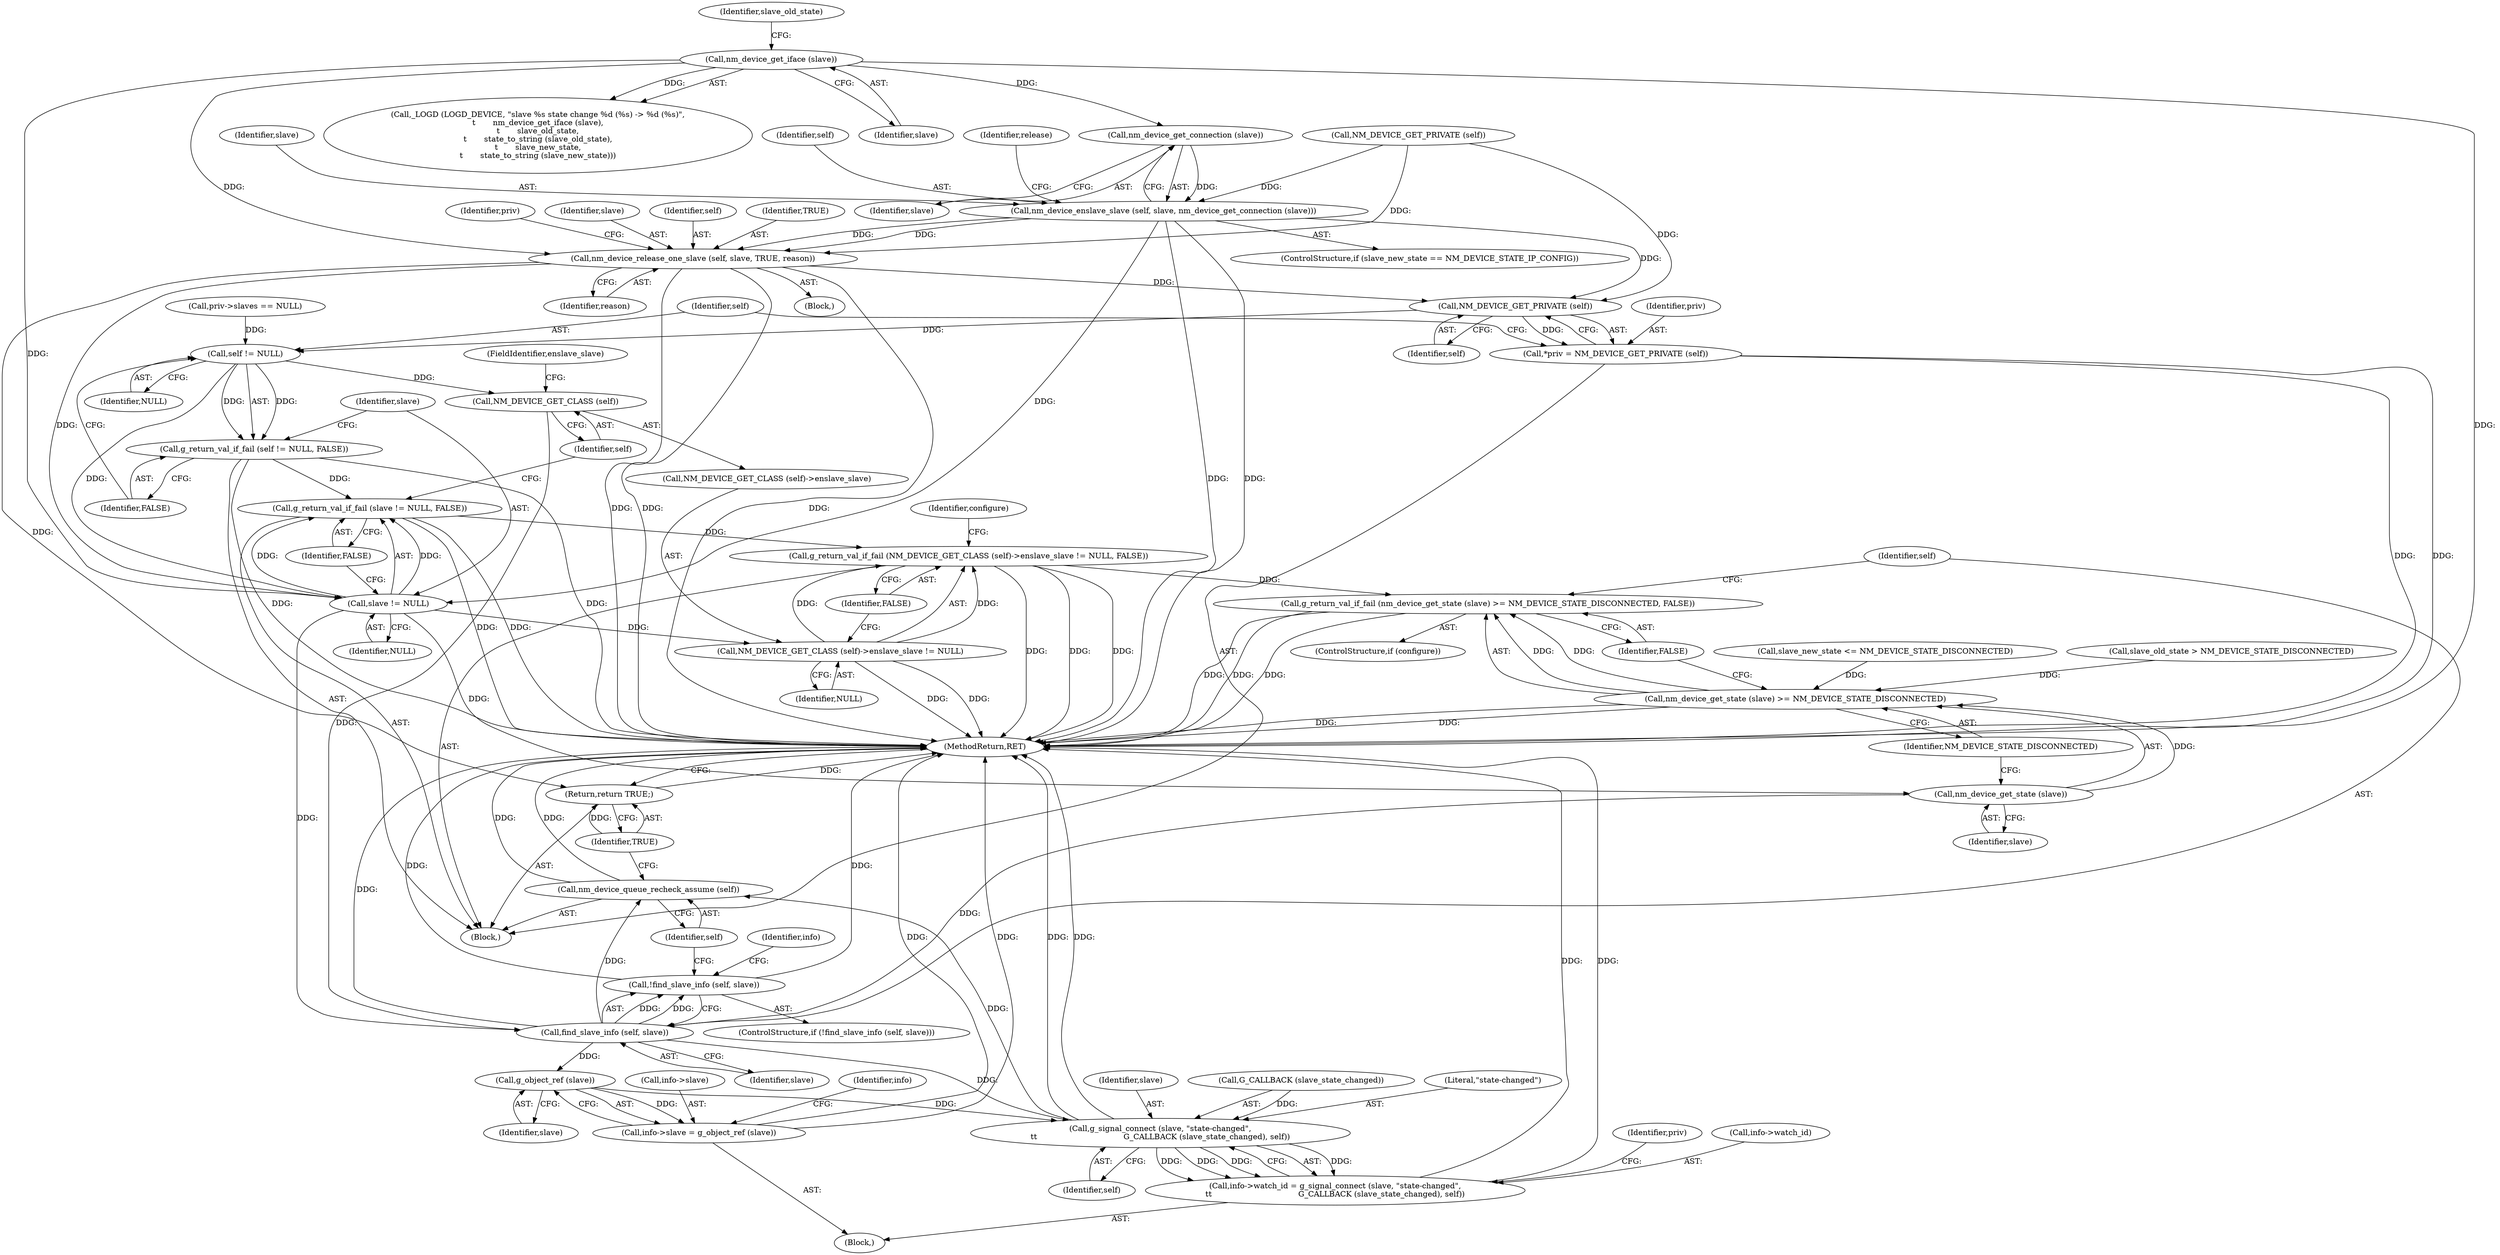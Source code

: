 digraph "0_NetworkManager_d5fc88e573fa58b93034b04d35a2454f5d28cad9@API" {
"1002022" [label="(Call,nm_device_get_connection (slave))"];
"1002000" [label="(Call,nm_device_get_iface (slave))"];
"1002019" [label="(Call,nm_device_enslave_slave (self, slave, nm_device_get_connection (slave)))"];
"1002048" [label="(Call,nm_device_release_one_slave (self, slave, TRUE, reason))"];
"1002072" [label="(Call,NM_DEVICE_GET_PRIVATE (self))"];
"1002070" [label="(Call,*priv = NM_DEVICE_GET_PRIVATE (self))"];
"1002076" [label="(Call,self != NULL)"];
"1002075" [label="(Call,g_return_val_if_fail (self != NULL, FALSE))"];
"1002080" [label="(Call,g_return_val_if_fail (slave != NULL, FALSE))"];
"1002085" [label="(Call,g_return_val_if_fail (NM_DEVICE_GET_CLASS (self)->enslave_slave != NULL, FALSE))"];
"1002095" [label="(Call,g_return_val_if_fail (nm_device_get_state (slave) >= NM_DEVICE_STATE_DISCONNECTED, FALSE))"];
"1002081" [label="(Call,slave != NULL)"];
"1002086" [label="(Call,NM_DEVICE_GET_CLASS (self)->enslave_slave != NULL)"];
"1002097" [label="(Call,nm_device_get_state (slave))"];
"1002096" [label="(Call,nm_device_get_state (slave) >= NM_DEVICE_STATE_DISCONNECTED)"];
"1002103" [label="(Call,find_slave_info (self, slave))"];
"1002102" [label="(Call,!find_slave_info (self, slave))"];
"1002116" [label="(Call,g_object_ref (slave))"];
"1002112" [label="(Call,info->slave = g_object_ref (slave))"];
"1002127" [label="(Call,g_signal_connect (slave, \"state-changed\",\n\t\t                                   G_CALLBACK (slave_state_changed), self))"];
"1002123" [label="(Call,info->watch_id = g_signal_connect (slave, \"state-changed\",\n\t\t                                   G_CALLBACK (slave_state_changed), self))"];
"1002142" [label="(Call,nm_device_queue_recheck_assume (self))"];
"1002088" [label="(Call,NM_DEVICE_GET_CLASS (self))"];
"1002144" [label="(Return,return TRUE;)"];
"1002073" [label="(Identifier,self)"];
"1001997" [label="(Call,_LOGD (LOGD_DEVICE, \"slave %s state change %d (%s) -> %d (%s)\",\n\t       nm_device_get_iface (slave),\n\t       slave_old_state,\n\t       state_to_string (slave_old_state),\n\t       slave_new_state,\n\t       state_to_string (slave_new_state)))"];
"1002085" [label="(Call,g_return_val_if_fail (NM_DEVICE_GET_CLASS (self)->enslave_slave != NULL, FALSE))"];
"1002108" [label="(Identifier,info)"];
"1002019" [label="(Call,nm_device_enslave_slave (self, slave, nm_device_get_connection (slave)))"];
"1002080" [label="(Call,g_return_val_if_fail (slave != NULL, FALSE))"];
"1002057" [label="(Identifier,priv)"];
"1002070" [label="(Call,*priv = NM_DEVICE_GET_PRIVATE (self))"];
"1002143" [label="(Identifier,self)"];
"1002075" [label="(Call,g_return_val_if_fail (self != NULL, FALSE))"];
"1002142" [label="(Call,nm_device_queue_recheck_assume (self))"];
"1002084" [label="(Identifier,FALSE)"];
"1002050" [label="(Identifier,slave)"];
"1002094" [label="(Identifier,configure)"];
"1002078" [label="(Identifier,NULL)"];
"1002047" [label="(Block,)"];
"1002103" [label="(Call,find_slave_info (self, slave))"];
"1002081" [label="(Call,slave != NULL)"];
"1002099" [label="(Identifier,NM_DEVICE_STATE_DISCONNECTED)"];
"1002127" [label="(Call,g_signal_connect (slave, \"state-changed\",\n\t\t                                   G_CALLBACK (slave_state_changed), self))"];
"1002083" [label="(Identifier,NULL)"];
"1002035" [label="(Call,slave_new_state <= NM_DEVICE_STATE_DISCONNECTED)"];
"1002090" [label="(FieldIdentifier,enslave_slave)"];
"1002089" [label="(Identifier,self)"];
"1002113" [label="(Call,info->slave)"];
"1002128" [label="(Identifier,slave)"];
"1002021" [label="(Identifier,slave)"];
"1002022" [label="(Call,nm_device_get_connection (slave))"];
"1002100" [label="(Identifier,FALSE)"];
"1002097" [label="(Call,nm_device_get_state (slave))"];
"1002071" [label="(Identifier,priv)"];
"1002105" [label="(Identifier,slave)"];
"1002130" [label="(Call,G_CALLBACK (slave_state_changed))"];
"1002106" [label="(Block,)"];
"1002023" [label="(Identifier,slave)"];
"1002104" [label="(Identifier,self)"];
"1002020" [label="(Identifier,self)"];
"1002096" [label="(Call,nm_device_get_state (slave) >= NM_DEVICE_STATE_DISCONNECTED)"];
"1002116" [label="(Call,g_object_ref (slave))"];
"1002055" [label="(Call,priv->slaves == NULL)"];
"1002112" [label="(Call,info->slave = g_object_ref (slave))"];
"1002120" [label="(Identifier,info)"];
"1002015" [label="(ControlStructure,if (slave_new_state == NM_DEVICE_STATE_IP_CONFIG))"];
"1002002" [label="(Identifier,slave_old_state)"];
"1002145" [label="(Identifier,TRUE)"];
"1002079" [label="(Identifier,FALSE)"];
"1002087" [label="(Call,NM_DEVICE_GET_CLASS (self)->enslave_slave)"];
"1002048" [label="(Call,nm_device_release_one_slave (self, slave, TRUE, reason))"];
"1002082" [label="(Identifier,slave)"];
"1002091" [label="(Identifier,NULL)"];
"1002135" [label="(Identifier,priv)"];
"1002095" [label="(Call,g_return_val_if_fail (nm_device_get_state (slave) >= NM_DEVICE_STATE_DISCONNECTED, FALSE))"];
"1002088" [label="(Call,NM_DEVICE_GET_CLASS (self))"];
"1002101" [label="(ControlStructure,if (!find_slave_info (self, slave)))"];
"1002144" [label="(Return,return TRUE;)"];
"1002129" [label="(Literal,\"state-changed\")"];
"1002049" [label="(Identifier,self)"];
"1002038" [label="(Call,slave_old_state > NM_DEVICE_STATE_DISCONNECTED)"];
"1002123" [label="(Call,info->watch_id = g_signal_connect (slave, \"state-changed\",\n\t\t                                   G_CALLBACK (slave_state_changed), self))"];
"1002077" [label="(Identifier,self)"];
"1002117" [label="(Identifier,slave)"];
"1002124" [label="(Call,info->watch_id)"];
"1002046" [label="(Identifier,release)"];
"1002076" [label="(Call,self != NULL)"];
"1002000" [label="(Call,nm_device_get_iface (slave))"];
"1002068" [label="(Block,)"];
"1002102" [label="(Call,!find_slave_info (self, slave))"];
"1001991" [label="(Call,NM_DEVICE_GET_PRIVATE (self))"];
"1007368" [label="(MethodReturn,RET)"];
"1002052" [label="(Identifier,reason)"];
"1002092" [label="(Identifier,FALSE)"];
"1002093" [label="(ControlStructure,if (configure))"];
"1002098" [label="(Identifier,slave)"];
"1002132" [label="(Identifier,self)"];
"1002072" [label="(Call,NM_DEVICE_GET_PRIVATE (self))"];
"1002001" [label="(Identifier,slave)"];
"1002051" [label="(Identifier,TRUE)"];
"1002086" [label="(Call,NM_DEVICE_GET_CLASS (self)->enslave_slave != NULL)"];
"1002022" -> "1002019"  [label="AST: "];
"1002022" -> "1002023"  [label="CFG: "];
"1002023" -> "1002022"  [label="AST: "];
"1002019" -> "1002022"  [label="CFG: "];
"1002022" -> "1002019"  [label="DDG: "];
"1002000" -> "1002022"  [label="DDG: "];
"1002000" -> "1001997"  [label="AST: "];
"1002000" -> "1002001"  [label="CFG: "];
"1002001" -> "1002000"  [label="AST: "];
"1002002" -> "1002000"  [label="CFG: "];
"1002000" -> "1007368"  [label="DDG: "];
"1002000" -> "1001997"  [label="DDG: "];
"1002000" -> "1002048"  [label="DDG: "];
"1002000" -> "1002081"  [label="DDG: "];
"1002019" -> "1002015"  [label="AST: "];
"1002020" -> "1002019"  [label="AST: "];
"1002021" -> "1002019"  [label="AST: "];
"1002046" -> "1002019"  [label="CFG: "];
"1002019" -> "1007368"  [label="DDG: "];
"1002019" -> "1007368"  [label="DDG: "];
"1001991" -> "1002019"  [label="DDG: "];
"1002019" -> "1002048"  [label="DDG: "];
"1002019" -> "1002048"  [label="DDG: "];
"1002019" -> "1002072"  [label="DDG: "];
"1002019" -> "1002081"  [label="DDG: "];
"1002048" -> "1002047"  [label="AST: "];
"1002048" -> "1002052"  [label="CFG: "];
"1002049" -> "1002048"  [label="AST: "];
"1002050" -> "1002048"  [label="AST: "];
"1002051" -> "1002048"  [label="AST: "];
"1002052" -> "1002048"  [label="AST: "];
"1002057" -> "1002048"  [label="CFG: "];
"1002048" -> "1007368"  [label="DDG: "];
"1002048" -> "1007368"  [label="DDG: "];
"1002048" -> "1007368"  [label="DDG: "];
"1001991" -> "1002048"  [label="DDG: "];
"1002048" -> "1002072"  [label="DDG: "];
"1002048" -> "1002081"  [label="DDG: "];
"1002048" -> "1002144"  [label="DDG: "];
"1002072" -> "1002070"  [label="AST: "];
"1002072" -> "1002073"  [label="CFG: "];
"1002073" -> "1002072"  [label="AST: "];
"1002070" -> "1002072"  [label="CFG: "];
"1002072" -> "1002070"  [label="DDG: "];
"1001991" -> "1002072"  [label="DDG: "];
"1002072" -> "1002076"  [label="DDG: "];
"1002070" -> "1002068"  [label="AST: "];
"1002071" -> "1002070"  [label="AST: "];
"1002077" -> "1002070"  [label="CFG: "];
"1002070" -> "1007368"  [label="DDG: "];
"1002070" -> "1007368"  [label="DDG: "];
"1002076" -> "1002075"  [label="AST: "];
"1002076" -> "1002078"  [label="CFG: "];
"1002077" -> "1002076"  [label="AST: "];
"1002078" -> "1002076"  [label="AST: "];
"1002079" -> "1002076"  [label="CFG: "];
"1002076" -> "1002075"  [label="DDG: "];
"1002076" -> "1002075"  [label="DDG: "];
"1002055" -> "1002076"  [label="DDG: "];
"1002076" -> "1002081"  [label="DDG: "];
"1002076" -> "1002088"  [label="DDG: "];
"1002075" -> "1002068"  [label="AST: "];
"1002075" -> "1002079"  [label="CFG: "];
"1002079" -> "1002075"  [label="AST: "];
"1002082" -> "1002075"  [label="CFG: "];
"1002075" -> "1007368"  [label="DDG: "];
"1002075" -> "1007368"  [label="DDG: "];
"1002075" -> "1002080"  [label="DDG: "];
"1002080" -> "1002068"  [label="AST: "];
"1002080" -> "1002084"  [label="CFG: "];
"1002081" -> "1002080"  [label="AST: "];
"1002084" -> "1002080"  [label="AST: "];
"1002089" -> "1002080"  [label="CFG: "];
"1002080" -> "1007368"  [label="DDG: "];
"1002080" -> "1007368"  [label="DDG: "];
"1002081" -> "1002080"  [label="DDG: "];
"1002081" -> "1002080"  [label="DDG: "];
"1002080" -> "1002085"  [label="DDG: "];
"1002085" -> "1002068"  [label="AST: "];
"1002085" -> "1002092"  [label="CFG: "];
"1002086" -> "1002085"  [label="AST: "];
"1002092" -> "1002085"  [label="AST: "];
"1002094" -> "1002085"  [label="CFG: "];
"1002085" -> "1007368"  [label="DDG: "];
"1002085" -> "1007368"  [label="DDG: "];
"1002085" -> "1007368"  [label="DDG: "];
"1002086" -> "1002085"  [label="DDG: "];
"1002086" -> "1002085"  [label="DDG: "];
"1002085" -> "1002095"  [label="DDG: "];
"1002095" -> "1002093"  [label="AST: "];
"1002095" -> "1002100"  [label="CFG: "];
"1002096" -> "1002095"  [label="AST: "];
"1002100" -> "1002095"  [label="AST: "];
"1002104" -> "1002095"  [label="CFG: "];
"1002095" -> "1007368"  [label="DDG: "];
"1002095" -> "1007368"  [label="DDG: "];
"1002095" -> "1007368"  [label="DDG: "];
"1002096" -> "1002095"  [label="DDG: "];
"1002096" -> "1002095"  [label="DDG: "];
"1002081" -> "1002083"  [label="CFG: "];
"1002082" -> "1002081"  [label="AST: "];
"1002083" -> "1002081"  [label="AST: "];
"1002084" -> "1002081"  [label="CFG: "];
"1002081" -> "1002086"  [label="DDG: "];
"1002081" -> "1002097"  [label="DDG: "];
"1002081" -> "1002103"  [label="DDG: "];
"1002086" -> "1002091"  [label="CFG: "];
"1002087" -> "1002086"  [label="AST: "];
"1002091" -> "1002086"  [label="AST: "];
"1002092" -> "1002086"  [label="CFG: "];
"1002086" -> "1007368"  [label="DDG: "];
"1002086" -> "1007368"  [label="DDG: "];
"1002097" -> "1002096"  [label="AST: "];
"1002097" -> "1002098"  [label="CFG: "];
"1002098" -> "1002097"  [label="AST: "];
"1002099" -> "1002097"  [label="CFG: "];
"1002097" -> "1002096"  [label="DDG: "];
"1002097" -> "1002103"  [label="DDG: "];
"1002096" -> "1002099"  [label="CFG: "];
"1002099" -> "1002096"  [label="AST: "];
"1002100" -> "1002096"  [label="CFG: "];
"1002096" -> "1007368"  [label="DDG: "];
"1002096" -> "1007368"  [label="DDG: "];
"1002038" -> "1002096"  [label="DDG: "];
"1002035" -> "1002096"  [label="DDG: "];
"1002103" -> "1002102"  [label="AST: "];
"1002103" -> "1002105"  [label="CFG: "];
"1002104" -> "1002103"  [label="AST: "];
"1002105" -> "1002103"  [label="AST: "];
"1002102" -> "1002103"  [label="CFG: "];
"1002103" -> "1007368"  [label="DDG: "];
"1002103" -> "1002102"  [label="DDG: "];
"1002103" -> "1002102"  [label="DDG: "];
"1002088" -> "1002103"  [label="DDG: "];
"1002103" -> "1002116"  [label="DDG: "];
"1002103" -> "1002127"  [label="DDG: "];
"1002103" -> "1002142"  [label="DDG: "];
"1002102" -> "1002101"  [label="AST: "];
"1002108" -> "1002102"  [label="CFG: "];
"1002143" -> "1002102"  [label="CFG: "];
"1002102" -> "1007368"  [label="DDG: "];
"1002102" -> "1007368"  [label="DDG: "];
"1002116" -> "1002112"  [label="AST: "];
"1002116" -> "1002117"  [label="CFG: "];
"1002117" -> "1002116"  [label="AST: "];
"1002112" -> "1002116"  [label="CFG: "];
"1002116" -> "1002112"  [label="DDG: "];
"1002116" -> "1002127"  [label="DDG: "];
"1002112" -> "1002106"  [label="AST: "];
"1002113" -> "1002112"  [label="AST: "];
"1002120" -> "1002112"  [label="CFG: "];
"1002112" -> "1007368"  [label="DDG: "];
"1002112" -> "1007368"  [label="DDG: "];
"1002127" -> "1002123"  [label="AST: "];
"1002127" -> "1002132"  [label="CFG: "];
"1002128" -> "1002127"  [label="AST: "];
"1002129" -> "1002127"  [label="AST: "];
"1002130" -> "1002127"  [label="AST: "];
"1002132" -> "1002127"  [label="AST: "];
"1002123" -> "1002127"  [label="CFG: "];
"1002127" -> "1007368"  [label="DDG: "];
"1002127" -> "1007368"  [label="DDG: "];
"1002127" -> "1002123"  [label="DDG: "];
"1002127" -> "1002123"  [label="DDG: "];
"1002127" -> "1002123"  [label="DDG: "];
"1002127" -> "1002123"  [label="DDG: "];
"1002130" -> "1002127"  [label="DDG: "];
"1002127" -> "1002142"  [label="DDG: "];
"1002123" -> "1002106"  [label="AST: "];
"1002124" -> "1002123"  [label="AST: "];
"1002135" -> "1002123"  [label="CFG: "];
"1002123" -> "1007368"  [label="DDG: "];
"1002123" -> "1007368"  [label="DDG: "];
"1002142" -> "1002068"  [label="AST: "];
"1002142" -> "1002143"  [label="CFG: "];
"1002143" -> "1002142"  [label="AST: "];
"1002145" -> "1002142"  [label="CFG: "];
"1002142" -> "1007368"  [label="DDG: "];
"1002142" -> "1007368"  [label="DDG: "];
"1002088" -> "1002087"  [label="AST: "];
"1002088" -> "1002089"  [label="CFG: "];
"1002089" -> "1002088"  [label="AST: "];
"1002090" -> "1002088"  [label="CFG: "];
"1002144" -> "1002068"  [label="AST: "];
"1002144" -> "1002145"  [label="CFG: "];
"1002145" -> "1002144"  [label="AST: "];
"1007368" -> "1002144"  [label="CFG: "];
"1002144" -> "1007368"  [label="DDG: "];
"1002145" -> "1002144"  [label="DDG: "];
}
